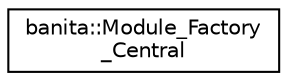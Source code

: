 digraph "Graphical Class Hierarchy"
{
 // LATEX_PDF_SIZE
  edge [fontname="Helvetica",fontsize="10",labelfontname="Helvetica",labelfontsize="10"];
  node [fontname="Helvetica",fontsize="10",shape=record];
  rankdir="LR";
  Node0 [label="banita::Module_Factory\l_Central",height=0.2,width=0.4,color="black", fillcolor="white", style="filled",URL="$dc/dbf/classbanita_1_1_module___factory___central.html",tooltip=" "];
}
